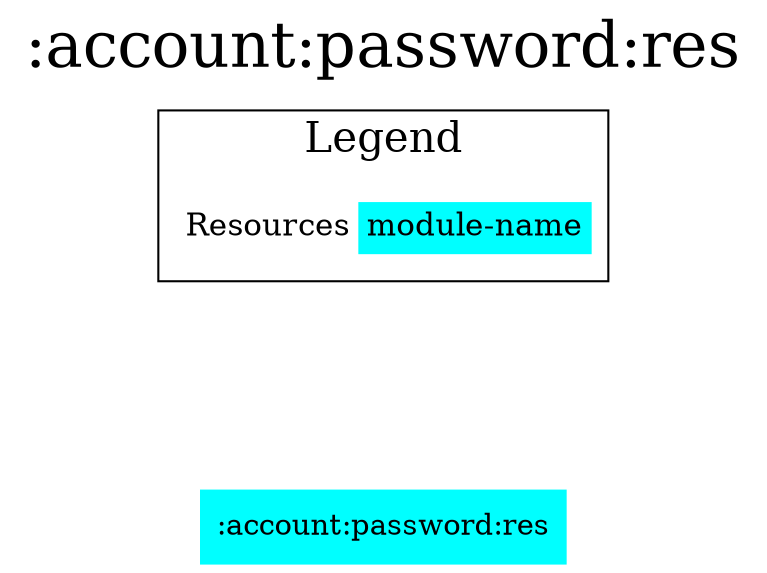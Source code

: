 digraph {
edge ["dir"="forward"]
graph ["dpi"="100","label"=":account:password:res","labelloc"="t","fontsize"="30","ranksep"="1.5","rankdir"="TB"]
node ["style"="filled"]
":account:password:res" ["shape"="none","fillcolor"="#00FFFF"]
{
edge ["dir"="none"]
graph ["rank"="same"]
":account:password:res"
}
subgraph "cluster_legend" {
edge ["dir"="none"]
graph ["label"="Legend","fontsize"="20"]
"Legend" ["style"="filled","fillcolor"="#FFFFFF","shape"="none","margin"="0","fontsize"="15","label"=<
<TABLE BORDER="0" CELLBORDER="0" CELLSPACING="0" CELLPADDING="4">
<TR><TD>Resources</TD><TD BGCOLOR="#00FFFF">module-name</TD></TR>
</TABLE>
>]
} -> ":account:password:res" ["style"="invis"]
}

